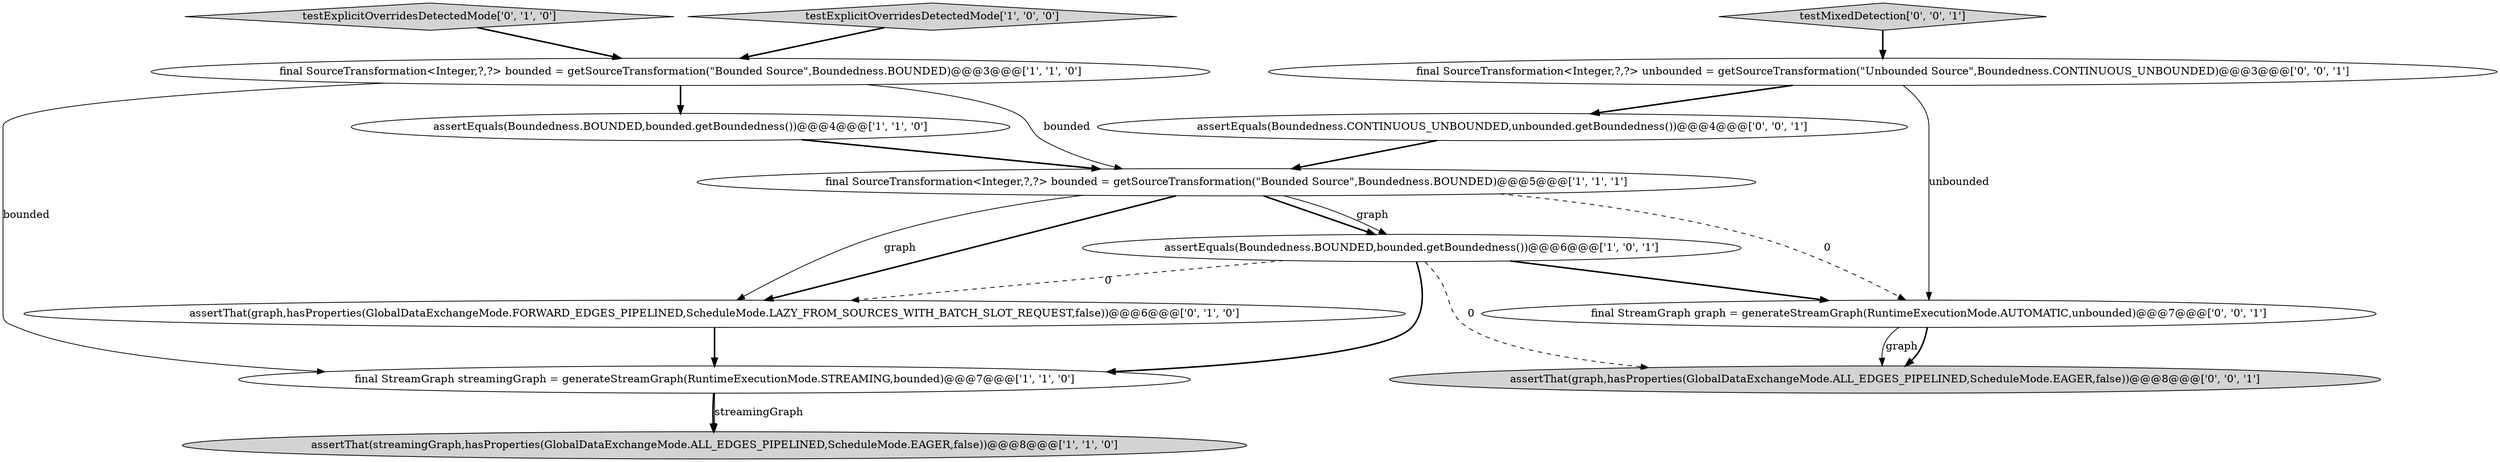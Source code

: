 digraph {
13 [style = filled, label = "testMixedDetection['0', '0', '1']", fillcolor = lightgray, shape = diamond image = "AAA0AAABBB3BBB"];
2 [style = filled, label = "final SourceTransformation<Integer,?,?> bounded = getSourceTransformation(\"Bounded Source\",Boundedness.BOUNDED)@@@3@@@['1', '1', '0']", fillcolor = white, shape = ellipse image = "AAA0AAABBB1BBB"];
1 [style = filled, label = "testExplicitOverridesDetectedMode['1', '0', '0']", fillcolor = lightgray, shape = diamond image = "AAA0AAABBB1BBB"];
7 [style = filled, label = "assertThat(graph,hasProperties(GlobalDataExchangeMode.FORWARD_EDGES_PIPELINED,ScheduleMode.LAZY_FROM_SOURCES_WITH_BATCH_SLOT_REQUEST,false))@@@6@@@['0', '1', '0']", fillcolor = white, shape = ellipse image = "AAA1AAABBB2BBB"];
9 [style = filled, label = "assertEquals(Boundedness.CONTINUOUS_UNBOUNDED,unbounded.getBoundedness())@@@4@@@['0', '0', '1']", fillcolor = white, shape = ellipse image = "AAA0AAABBB3BBB"];
11 [style = filled, label = "final SourceTransformation<Integer,?,?> unbounded = getSourceTransformation(\"Unbounded Source\",Boundedness.CONTINUOUS_UNBOUNDED)@@@3@@@['0', '0', '1']", fillcolor = white, shape = ellipse image = "AAA0AAABBB3BBB"];
12 [style = filled, label = "final StreamGraph graph = generateStreamGraph(RuntimeExecutionMode.AUTOMATIC,unbounded)@@@7@@@['0', '0', '1']", fillcolor = white, shape = ellipse image = "AAA0AAABBB3BBB"];
8 [style = filled, label = "testExplicitOverridesDetectedMode['0', '1', '0']", fillcolor = lightgray, shape = diamond image = "AAA0AAABBB2BBB"];
3 [style = filled, label = "assertEquals(Boundedness.BOUNDED,bounded.getBoundedness())@@@4@@@['1', '1', '0']", fillcolor = white, shape = ellipse image = "AAA0AAABBB1BBB"];
5 [style = filled, label = "assertEquals(Boundedness.BOUNDED,bounded.getBoundedness())@@@6@@@['1', '0', '1']", fillcolor = white, shape = ellipse image = "AAA0AAABBB1BBB"];
4 [style = filled, label = "final SourceTransformation<Integer,?,?> bounded = getSourceTransformation(\"Bounded Source\",Boundedness.BOUNDED)@@@5@@@['1', '1', '1']", fillcolor = white, shape = ellipse image = "AAA0AAABBB1BBB"];
10 [style = filled, label = "assertThat(graph,hasProperties(GlobalDataExchangeMode.ALL_EDGES_PIPELINED,ScheduleMode.EAGER,false))@@@8@@@['0', '0', '1']", fillcolor = lightgray, shape = ellipse image = "AAA0AAABBB3BBB"];
6 [style = filled, label = "assertThat(streamingGraph,hasProperties(GlobalDataExchangeMode.ALL_EDGES_PIPELINED,ScheduleMode.EAGER,false))@@@8@@@['1', '1', '0']", fillcolor = lightgray, shape = ellipse image = "AAA0AAABBB1BBB"];
0 [style = filled, label = "final StreamGraph streamingGraph = generateStreamGraph(RuntimeExecutionMode.STREAMING,bounded)@@@7@@@['1', '1', '0']", fillcolor = white, shape = ellipse image = "AAA0AAABBB1BBB"];
0->6 [style = bold, label=""];
5->7 [style = dashed, label="0"];
4->7 [style = bold, label=""];
2->4 [style = solid, label="bounded"];
4->12 [style = dashed, label="0"];
9->4 [style = bold, label=""];
4->5 [style = bold, label=""];
4->7 [style = solid, label="graph"];
11->12 [style = solid, label="unbounded"];
11->9 [style = bold, label=""];
12->10 [style = solid, label="graph"];
2->3 [style = bold, label=""];
12->10 [style = bold, label=""];
5->0 [style = bold, label=""];
8->2 [style = bold, label=""];
13->11 [style = bold, label=""];
4->5 [style = solid, label="graph"];
0->6 [style = solid, label="streamingGraph"];
7->0 [style = bold, label=""];
5->10 [style = dashed, label="0"];
5->12 [style = bold, label=""];
1->2 [style = bold, label=""];
3->4 [style = bold, label=""];
2->0 [style = solid, label="bounded"];
}
